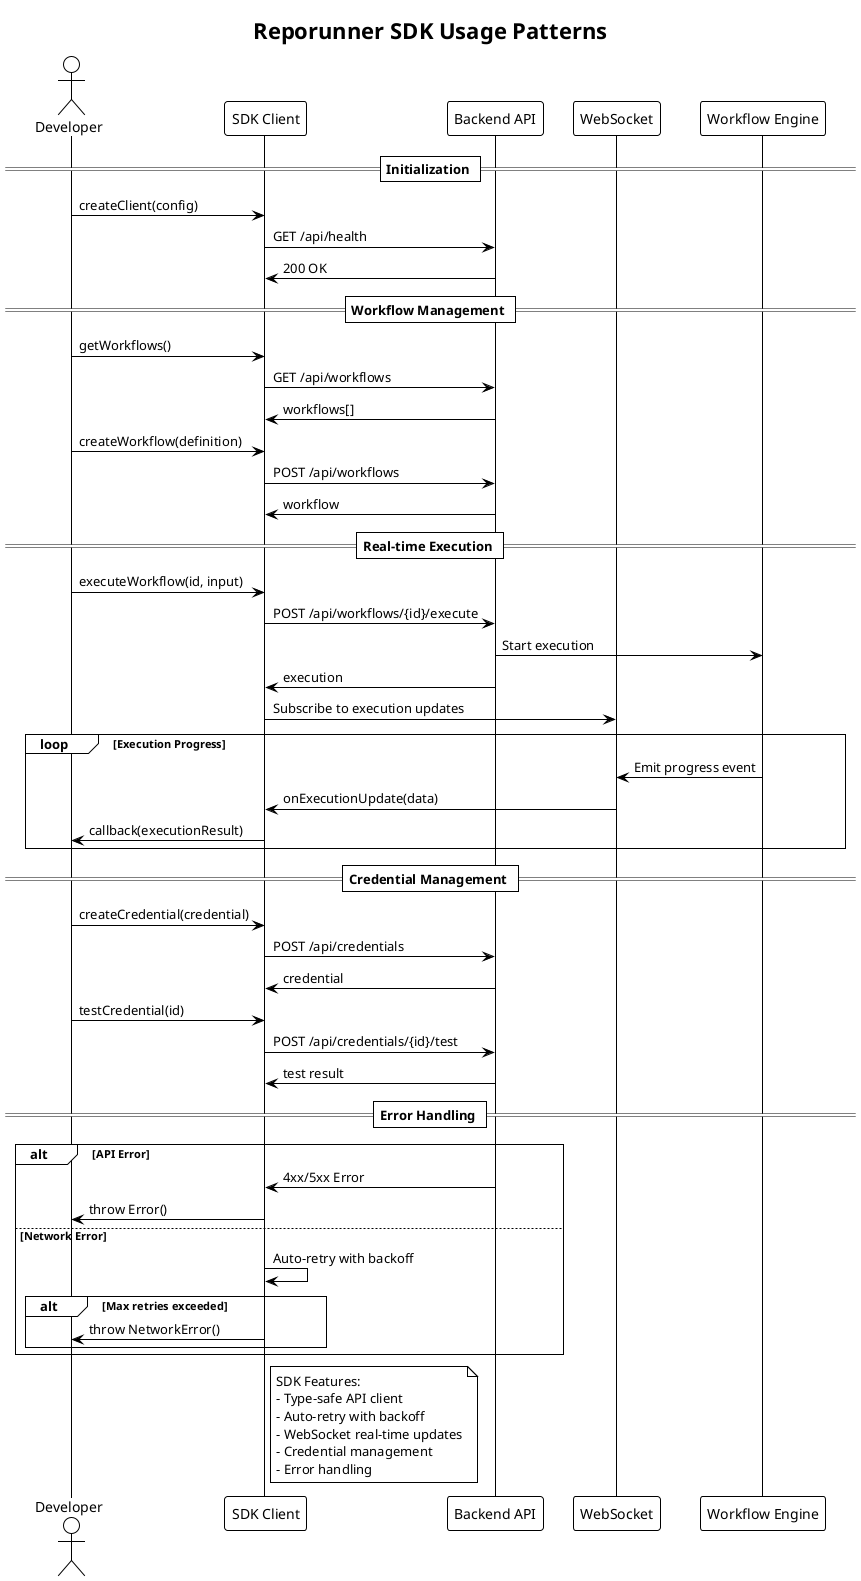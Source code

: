 @startuml SDK Integration
!theme plain
title Reporunner SDK Usage Patterns

actor Developer as dev
participant "SDK Client" as sdk
participant "Backend API" as api
participant "WebSocket" as ws
participant "Workflow Engine" as engine

== Initialization ==
dev -> sdk: createClient(config)
sdk -> api: GET /api/health
api -> sdk: 200 OK

== Workflow Management ==
dev -> sdk: getWorkflows()
sdk -> api: GET /api/workflows
api -> sdk: workflows[]

dev -> sdk: createWorkflow(definition)
sdk -> api: POST /api/workflows
api -> sdk: workflow

== Real-time Execution ==
dev -> sdk: executeWorkflow(id, input)
sdk -> api: POST /api/workflows/{id}/execute
api -> engine: Start execution
api -> sdk: execution

sdk -> ws: Subscribe to execution updates
loop Execution Progress
  engine -> ws: Emit progress event
  ws -> sdk: onExecutionUpdate(data)
  sdk -> dev: callback(executionResult)
end

== Credential Management ==
dev -> sdk: createCredential(credential)
sdk -> api: POST /api/credentials
api -> sdk: credential

dev -> sdk: testCredential(id)
sdk -> api: POST /api/credentials/{id}/test
api -> sdk: test result

== Error Handling ==
alt API Error
  api -> sdk: 4xx/5xx Error
  sdk -> dev: throw Error()
else Network Error
  sdk -> sdk: Auto-retry with backoff
  alt Max retries exceeded
    sdk -> dev: throw NetworkError()
  end
end

note right of sdk
  SDK Features:
  - Type-safe API client
  - Auto-retry with backoff
  - WebSocket real-time updates
  - Credential management
  - Error handling
end note

@enduml